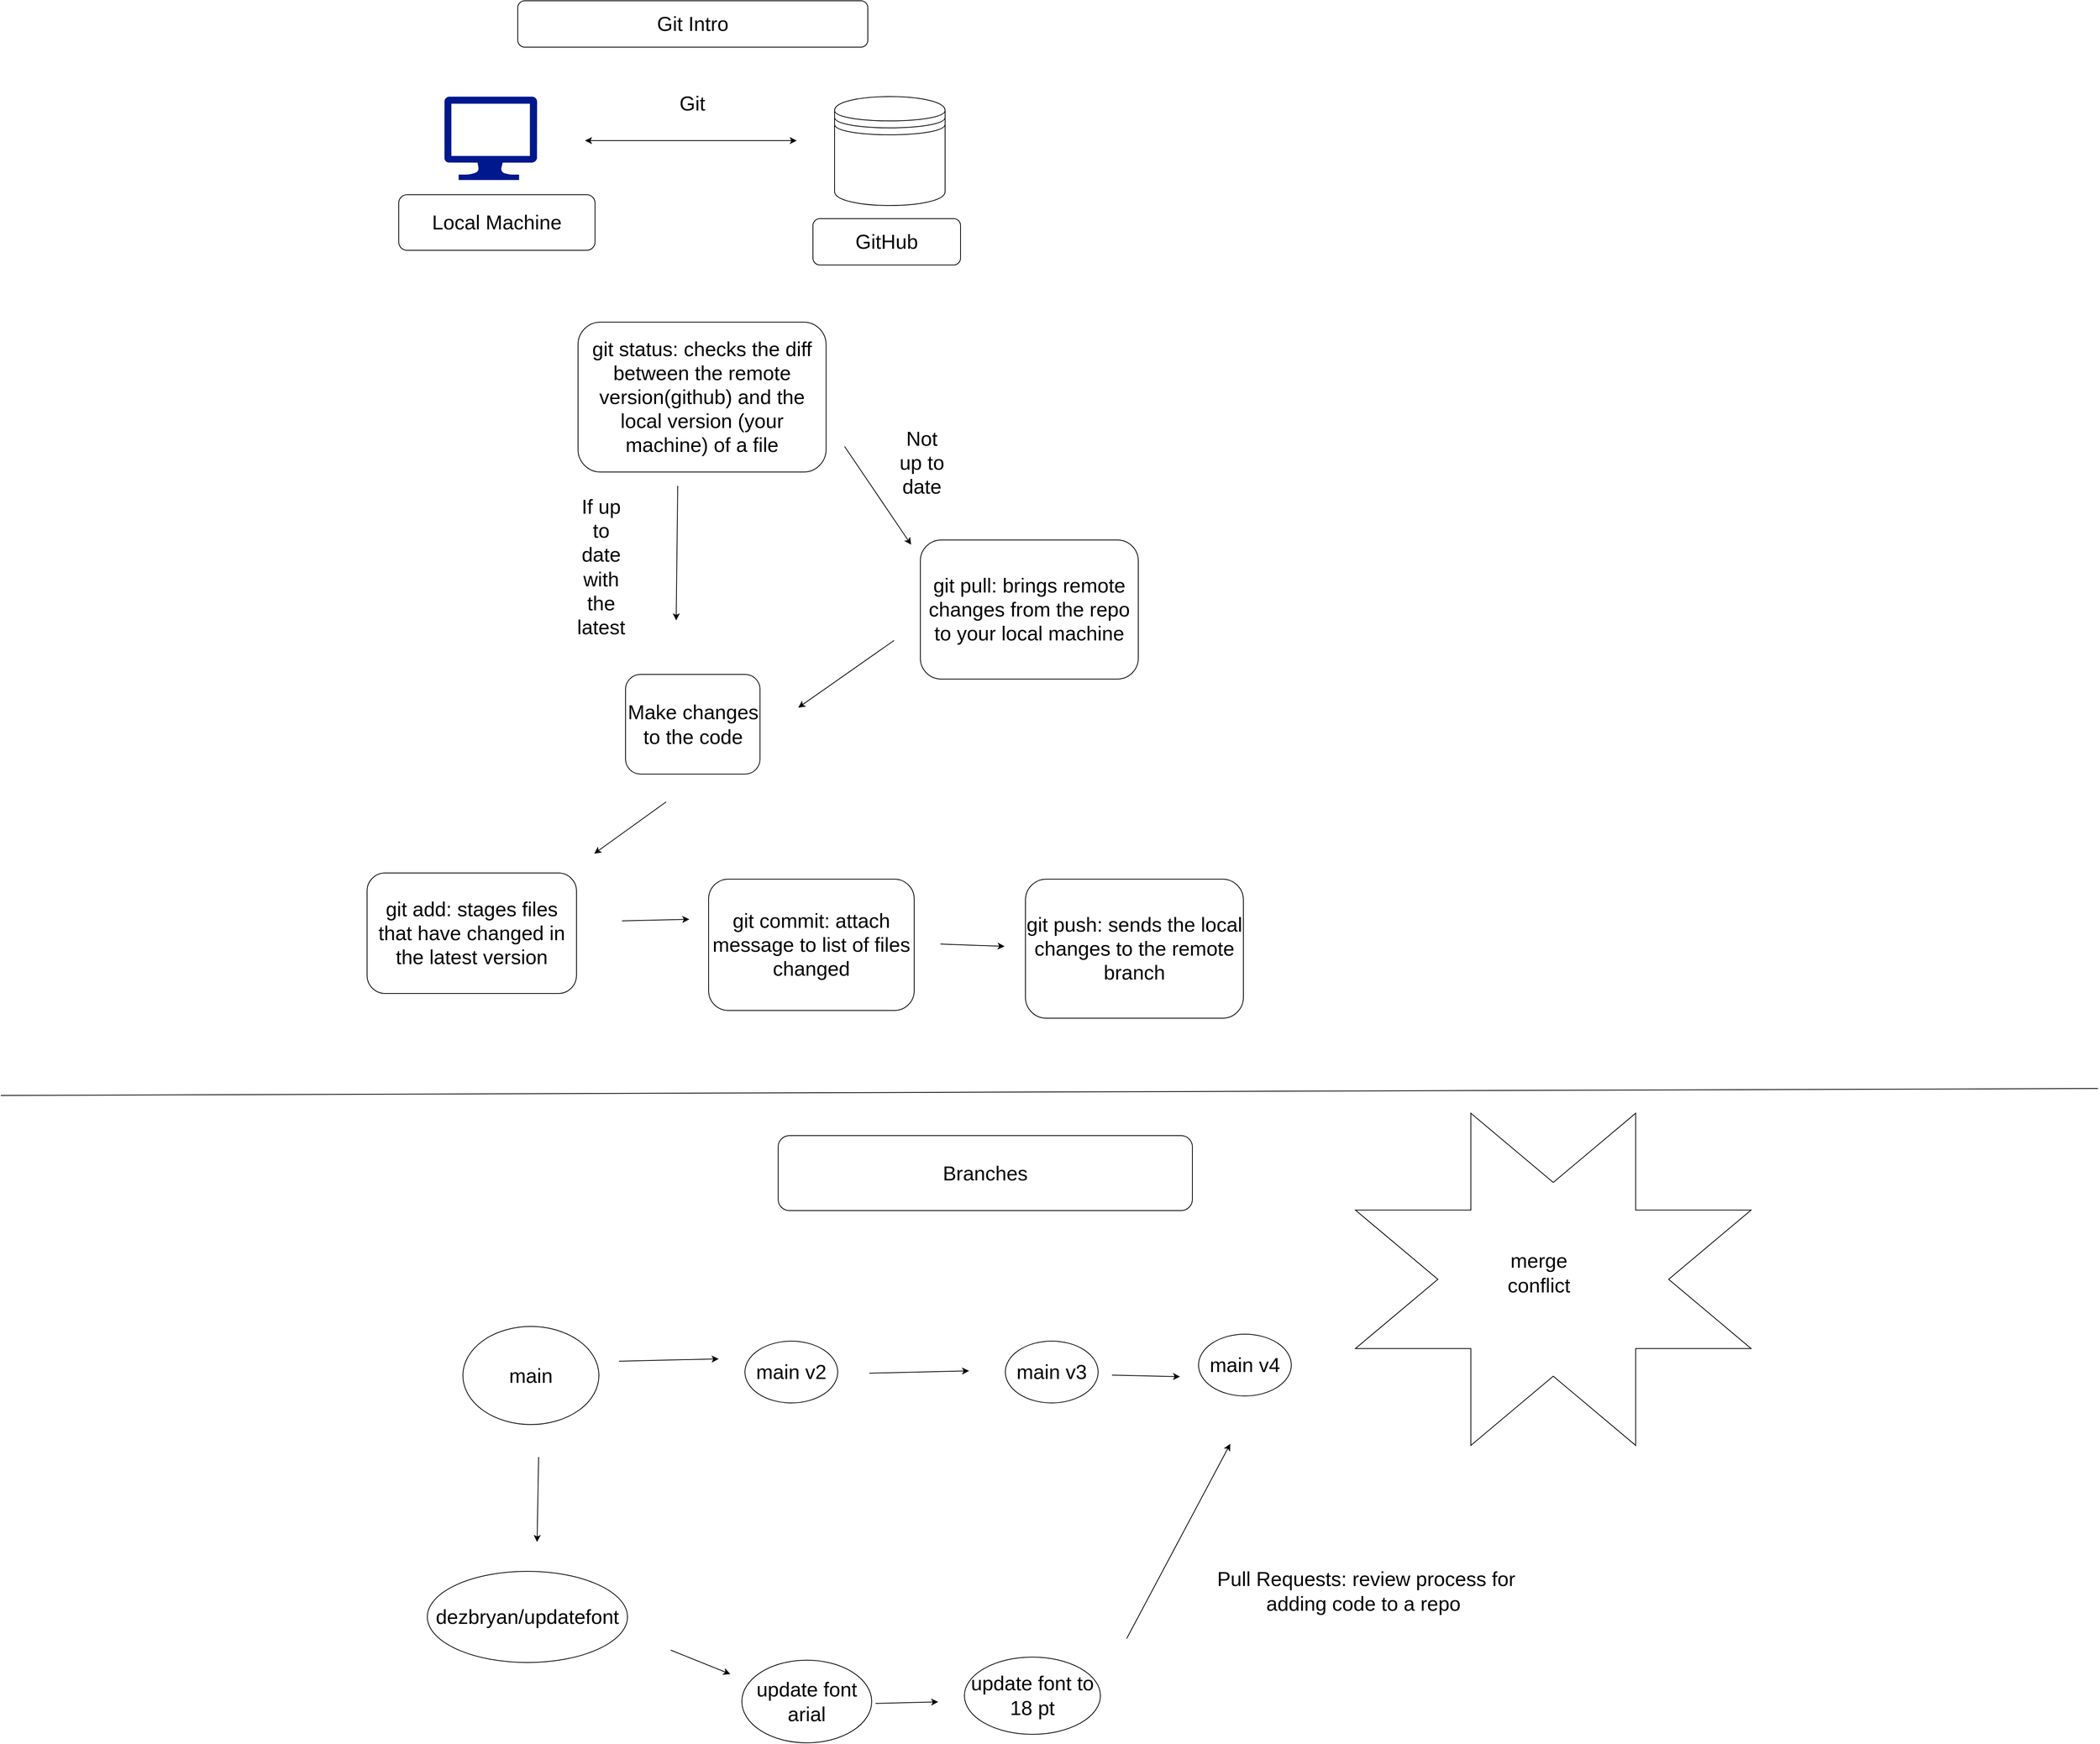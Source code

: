 <mxfile>
    <diagram id="D4EEXawhI7u3pJOFg-3S" name="Page-1">
        <mxGraphModel dx="3520" dy="1013" grid="0" gridSize="10" guides="1" tooltips="1" connect="1" arrows="1" fold="1" page="0" pageScale="1" pageWidth="850" pageHeight="1100" math="0" shadow="0">
            <root>
                <mxCell id="0"/>
                <mxCell id="1" parent="0"/>
                <mxCell id="XpfoHp2MNAuwnhG5AkmA-44" value="&lt;font style=&quot;font-size: 26px;&quot;&gt;Git Intro&lt;/font&gt;" style="rounded=1;whiteSpace=wrap;html=1;" parent="1" vertex="1">
                    <mxGeometry x="199" y="86" width="453" height="60" as="geometry"/>
                </mxCell>
                <mxCell id="XpfoHp2MNAuwnhG5AkmA-45" value="" style="sketch=0;aspect=fixed;pointerEvents=1;shadow=0;dashed=0;html=1;strokeColor=none;labelPosition=center;verticalLabelPosition=bottom;verticalAlign=top;align=center;fillColor=#00188D;shape=mxgraph.azure.computer;fontSize=26;" parent="1" vertex="1">
                    <mxGeometry x="104" y="210" width="120" height="108" as="geometry"/>
                </mxCell>
                <mxCell id="XpfoHp2MNAuwnhG5AkmA-46" value="Local Machine" style="rounded=1;whiteSpace=wrap;html=1;fontSize=26;" parent="1" vertex="1">
                    <mxGeometry x="45" y="337" width="254" height="72" as="geometry"/>
                </mxCell>
                <mxCell id="XpfoHp2MNAuwnhG5AkmA-48" value="" style="shape=datastore;whiteSpace=wrap;html=1;fontSize=26;" parent="1" vertex="1">
                    <mxGeometry x="609" y="210" width="143" height="141" as="geometry"/>
                </mxCell>
                <mxCell id="XpfoHp2MNAuwnhG5AkmA-49" value="GitHub" style="rounded=1;whiteSpace=wrap;html=1;fontSize=26;" parent="1" vertex="1">
                    <mxGeometry x="581" y="368" width="191" height="60" as="geometry"/>
                </mxCell>
                <mxCell id="XpfoHp2MNAuwnhG5AkmA-50" value="" style="endArrow=classic;startArrow=classic;html=1;rounded=0;fontSize=26;" parent="1" edge="1">
                    <mxGeometry width="50" height="50" relative="1" as="geometry">
                        <mxPoint x="286" y="267" as="sourcePoint"/>
                        <mxPoint x="560" y="267" as="targetPoint"/>
                    </mxGeometry>
                </mxCell>
                <mxCell id="XpfoHp2MNAuwnhG5AkmA-51" value="Git" style="text;html=1;strokeColor=none;fillColor=none;align=center;verticalAlign=middle;whiteSpace=wrap;rounded=0;fontSize=26;" parent="1" vertex="1">
                    <mxGeometry x="395" y="204" width="60" height="30" as="geometry"/>
                </mxCell>
                <mxCell id="XpfoHp2MNAuwnhG5AkmA-52" value="git add: stages files that have changed in the latest version" style="rounded=1;whiteSpace=wrap;html=1;fontSize=26;" parent="1" vertex="1">
                    <mxGeometry x="4" y="1215" width="271" height="156" as="geometry"/>
                </mxCell>
                <mxCell id="XpfoHp2MNAuwnhG5AkmA-53" value="git status: checks the diff between the remote version(github) and the local version (your machine) of a file" style="rounded=1;whiteSpace=wrap;html=1;fontSize=26;" parent="1" vertex="1">
                    <mxGeometry x="277" y="502" width="321" height="194" as="geometry"/>
                </mxCell>
                <mxCell id="XpfoHp2MNAuwnhG5AkmA-54" value="git commit: attach message to list of files changed" style="rounded=1;whiteSpace=wrap;html=1;fontSize=26;" parent="1" vertex="1">
                    <mxGeometry x="446" y="1223" width="266" height="170" as="geometry"/>
                </mxCell>
                <mxCell id="XpfoHp2MNAuwnhG5AkmA-55" value="git push: sends the local changes to the remote branch" style="rounded=1;whiteSpace=wrap;html=1;fontSize=26;" parent="1" vertex="1">
                    <mxGeometry x="856" y="1223" width="282" height="180" as="geometry"/>
                </mxCell>
                <mxCell id="XpfoHp2MNAuwnhG5AkmA-56" value="git pull: brings remote changes from the repo to your local machine" style="rounded=1;whiteSpace=wrap;html=1;fontSize=26;" parent="1" vertex="1">
                    <mxGeometry x="720" y="784" width="282" height="180" as="geometry"/>
                </mxCell>
                <mxCell id="XpfoHp2MNAuwnhG5AkmA-58" value="Make changes to the code" style="rounded=1;whiteSpace=wrap;html=1;fontSize=26;" parent="1" vertex="1">
                    <mxGeometry x="338.5" y="958" width="174" height="129" as="geometry"/>
                </mxCell>
                <mxCell id="XpfoHp2MNAuwnhG5AkmA-59" value="" style="endArrow=classic;html=1;rounded=0;fontSize=26;" parent="1" edge="1">
                    <mxGeometry width="50" height="50" relative="1" as="geometry">
                        <mxPoint x="334" y="1277" as="sourcePoint"/>
                        <mxPoint x="421" y="1275" as="targetPoint"/>
                    </mxGeometry>
                </mxCell>
                <mxCell id="XpfoHp2MNAuwnhG5AkmA-60" value="" style="endArrow=classic;html=1;rounded=0;fontSize=26;" parent="1" edge="1">
                    <mxGeometry width="50" height="50" relative="1" as="geometry">
                        <mxPoint x="391" y="1123" as="sourcePoint"/>
                        <mxPoint x="298" y="1190" as="targetPoint"/>
                    </mxGeometry>
                </mxCell>
                <mxCell id="XpfoHp2MNAuwnhG5AkmA-61" value="" style="endArrow=classic;html=1;rounded=0;fontSize=26;" parent="1" edge="1">
                    <mxGeometry width="50" height="50" relative="1" as="geometry">
                        <mxPoint x="622" y="663" as="sourcePoint"/>
                        <mxPoint x="708" y="790" as="targetPoint"/>
                    </mxGeometry>
                </mxCell>
                <mxCell id="XpfoHp2MNAuwnhG5AkmA-62" value="" style="endArrow=classic;html=1;rounded=0;fontSize=26;" parent="1" edge="1">
                    <mxGeometry width="50" height="50" relative="1" as="geometry">
                        <mxPoint x="406" y="714" as="sourcePoint"/>
                        <mxPoint x="404" y="888" as="targetPoint"/>
                    </mxGeometry>
                </mxCell>
                <mxCell id="XpfoHp2MNAuwnhG5AkmA-64" value="If up to date with the latest" style="text;html=1;strokeColor=none;fillColor=none;align=center;verticalAlign=middle;whiteSpace=wrap;rounded=0;fontSize=26;" parent="1" vertex="1">
                    <mxGeometry x="277" y="804" width="60" height="30" as="geometry"/>
                </mxCell>
                <mxCell id="XpfoHp2MNAuwnhG5AkmA-68" value="Not up to date" style="text;html=1;strokeColor=none;fillColor=none;align=center;verticalAlign=middle;whiteSpace=wrap;rounded=0;fontSize=26;" parent="1" vertex="1">
                    <mxGeometry x="692" y="669" width="60" height="30" as="geometry"/>
                </mxCell>
                <mxCell id="XpfoHp2MNAuwnhG5AkmA-69" value="" style="endArrow=classic;html=1;rounded=0;fontSize=26;" parent="1" edge="1">
                    <mxGeometry width="50" height="50" relative="1" as="geometry">
                        <mxPoint x="686" y="914" as="sourcePoint"/>
                        <mxPoint x="562" y="1001" as="targetPoint"/>
                    </mxGeometry>
                </mxCell>
                <mxCell id="XpfoHp2MNAuwnhG5AkmA-70" value="" style="endArrow=classic;html=1;rounded=0;fontSize=26;" parent="1" edge="1">
                    <mxGeometry width="50" height="50" relative="1" as="geometry">
                        <mxPoint x="746" y="1307" as="sourcePoint"/>
                        <mxPoint x="829" y="1310" as="targetPoint"/>
                    </mxGeometry>
                </mxCell>
                <mxCell id="XpfoHp2MNAuwnhG5AkmA-71" value="main" style="ellipse;whiteSpace=wrap;html=1;fontSize=26;" parent="1" vertex="1">
                    <mxGeometry x="128" y="1802" width="176" height="127" as="geometry"/>
                </mxCell>
                <mxCell id="XpfoHp2MNAuwnhG5AkmA-72" value="" style="endArrow=none;html=1;rounded=0;fontSize=26;" parent="1" edge="1">
                    <mxGeometry width="50" height="50" relative="1" as="geometry">
                        <mxPoint x="-470" y="1503" as="sourcePoint"/>
                        <mxPoint x="2244" y="1494" as="targetPoint"/>
                    </mxGeometry>
                </mxCell>
                <mxCell id="XpfoHp2MNAuwnhG5AkmA-73" value="Branches" style="rounded=1;whiteSpace=wrap;html=1;fontSize=26;" parent="1" vertex="1">
                    <mxGeometry x="536" y="1555" width="536" height="97" as="geometry"/>
                </mxCell>
                <mxCell id="XpfoHp2MNAuwnhG5AkmA-74" value="" style="endArrow=classic;html=1;rounded=0;fontSize=26;" parent="1" edge="1">
                    <mxGeometry width="50" height="50" relative="1" as="geometry">
                        <mxPoint x="226" y="1971" as="sourcePoint"/>
                        <mxPoint x="224" y="2081" as="targetPoint"/>
                    </mxGeometry>
                </mxCell>
                <mxCell id="XpfoHp2MNAuwnhG5AkmA-76" value="dezbryan/updatefont" style="ellipse;whiteSpace=wrap;html=1;fontSize=26;" parent="1" vertex="1">
                    <mxGeometry x="82" y="2119" width="259" height="118" as="geometry"/>
                </mxCell>
                <mxCell id="XpfoHp2MNAuwnhG5AkmA-77" value="update font arial" style="ellipse;whiteSpace=wrap;html=1;fontSize=26;" parent="1" vertex="1">
                    <mxGeometry x="489" y="2234" width="168" height="107" as="geometry"/>
                </mxCell>
                <mxCell id="XpfoHp2MNAuwnhG5AkmA-78" value="update font to 18 pt" style="ellipse;whiteSpace=wrap;html=1;fontSize=26;" parent="1" vertex="1">
                    <mxGeometry x="777" y="2230" width="176" height="100" as="geometry"/>
                </mxCell>
                <mxCell id="XpfoHp2MNAuwnhG5AkmA-79" value="main v3" style="ellipse;whiteSpace=wrap;html=1;fontSize=26;" parent="1" vertex="1">
                    <mxGeometry x="830" y="1821" width="120" height="80" as="geometry"/>
                </mxCell>
                <mxCell id="XpfoHp2MNAuwnhG5AkmA-80" value="main v2" style="ellipse;whiteSpace=wrap;html=1;fontSize=26;" parent="1" vertex="1">
                    <mxGeometry x="493" y="1821" width="120" height="80" as="geometry"/>
                </mxCell>
                <mxCell id="XpfoHp2MNAuwnhG5AkmA-81" value="" style="endArrow=classic;html=1;rounded=0;fontSize=26;" parent="1" edge="1">
                    <mxGeometry width="50" height="50" relative="1" as="geometry">
                        <mxPoint x="330" y="1847" as="sourcePoint"/>
                        <mxPoint x="459" y="1844" as="targetPoint"/>
                    </mxGeometry>
                </mxCell>
                <mxCell id="XpfoHp2MNAuwnhG5AkmA-82" value="" style="endArrow=classic;html=1;rounded=0;fontSize=26;" parent="1" edge="1">
                    <mxGeometry width="50" height="50" relative="1" as="geometry">
                        <mxPoint x="654" y="1862.5" as="sourcePoint"/>
                        <mxPoint x="783.0" y="1859.5" as="targetPoint"/>
                    </mxGeometry>
                </mxCell>
                <mxCell id="XpfoHp2MNAuwnhG5AkmA-83" value="" style="endArrow=classic;html=1;rounded=0;fontSize=26;" parent="1" edge="1">
                    <mxGeometry width="50" height="50" relative="1" as="geometry">
                        <mxPoint x="662" y="2290" as="sourcePoint"/>
                        <mxPoint x="743" y="2288" as="targetPoint"/>
                    </mxGeometry>
                </mxCell>
                <mxCell id="XpfoHp2MNAuwnhG5AkmA-84" value="" style="endArrow=classic;html=1;rounded=0;fontSize=26;" parent="1" edge="1">
                    <mxGeometry width="50" height="50" relative="1" as="geometry">
                        <mxPoint x="397" y="2221" as="sourcePoint"/>
                        <mxPoint x="474.0" y="2252" as="targetPoint"/>
                    </mxGeometry>
                </mxCell>
                <mxCell id="XpfoHp2MNAuwnhG5AkmA-86" value="main v4" style="ellipse;whiteSpace=wrap;html=1;fontSize=26;" parent="1" vertex="1">
                    <mxGeometry x="1080" y="1812" width="120" height="80" as="geometry"/>
                </mxCell>
                <mxCell id="XpfoHp2MNAuwnhG5AkmA-87" value="" style="endArrow=classic;html=1;rounded=0;fontSize=26;" parent="1" edge="1">
                    <mxGeometry width="50" height="50" relative="1" as="geometry">
                        <mxPoint x="968" y="1865" as="sourcePoint"/>
                        <mxPoint x="1056" y="1867" as="targetPoint"/>
                    </mxGeometry>
                </mxCell>
                <mxCell id="XpfoHp2MNAuwnhG5AkmA-88" value="" style="endArrow=classic;html=1;rounded=0;fontSize=26;" parent="1" edge="1">
                    <mxGeometry width="50" height="50" relative="1" as="geometry">
                        <mxPoint x="987" y="2206" as="sourcePoint"/>
                        <mxPoint x="1121" y="1954" as="targetPoint"/>
                    </mxGeometry>
                </mxCell>
                <mxCell id="XpfoHp2MNAuwnhG5AkmA-89" value="Pull Requests: review process for adding code to a repo&amp;nbsp;" style="text;html=1;strokeColor=none;fillColor=none;align=center;verticalAlign=middle;whiteSpace=wrap;rounded=0;fontSize=26;" parent="1" vertex="1">
                    <mxGeometry x="1097" y="2050" width="400" height="190" as="geometry"/>
                </mxCell>
                <mxCell id="XpfoHp2MNAuwnhG5AkmA-91" value="" style="verticalLabelPosition=bottom;verticalAlign=top;html=1;shape=mxgraph.basic.8_point_star;fontSize=26;" parent="1" vertex="1">
                    <mxGeometry x="1283" y="1526" width="512" height="430" as="geometry"/>
                </mxCell>
                <mxCell id="XpfoHp2MNAuwnhG5AkmA-92" value="merge conflict" style="text;html=1;strokeColor=none;fillColor=none;align=center;verticalAlign=middle;whiteSpace=wrap;rounded=0;fontSize=26;" parent="1" vertex="1">
                    <mxGeometry x="1445" y="1672" width="151" height="122" as="geometry"/>
                </mxCell>
            </root>
        </mxGraphModel>
    </diagram>
</mxfile>